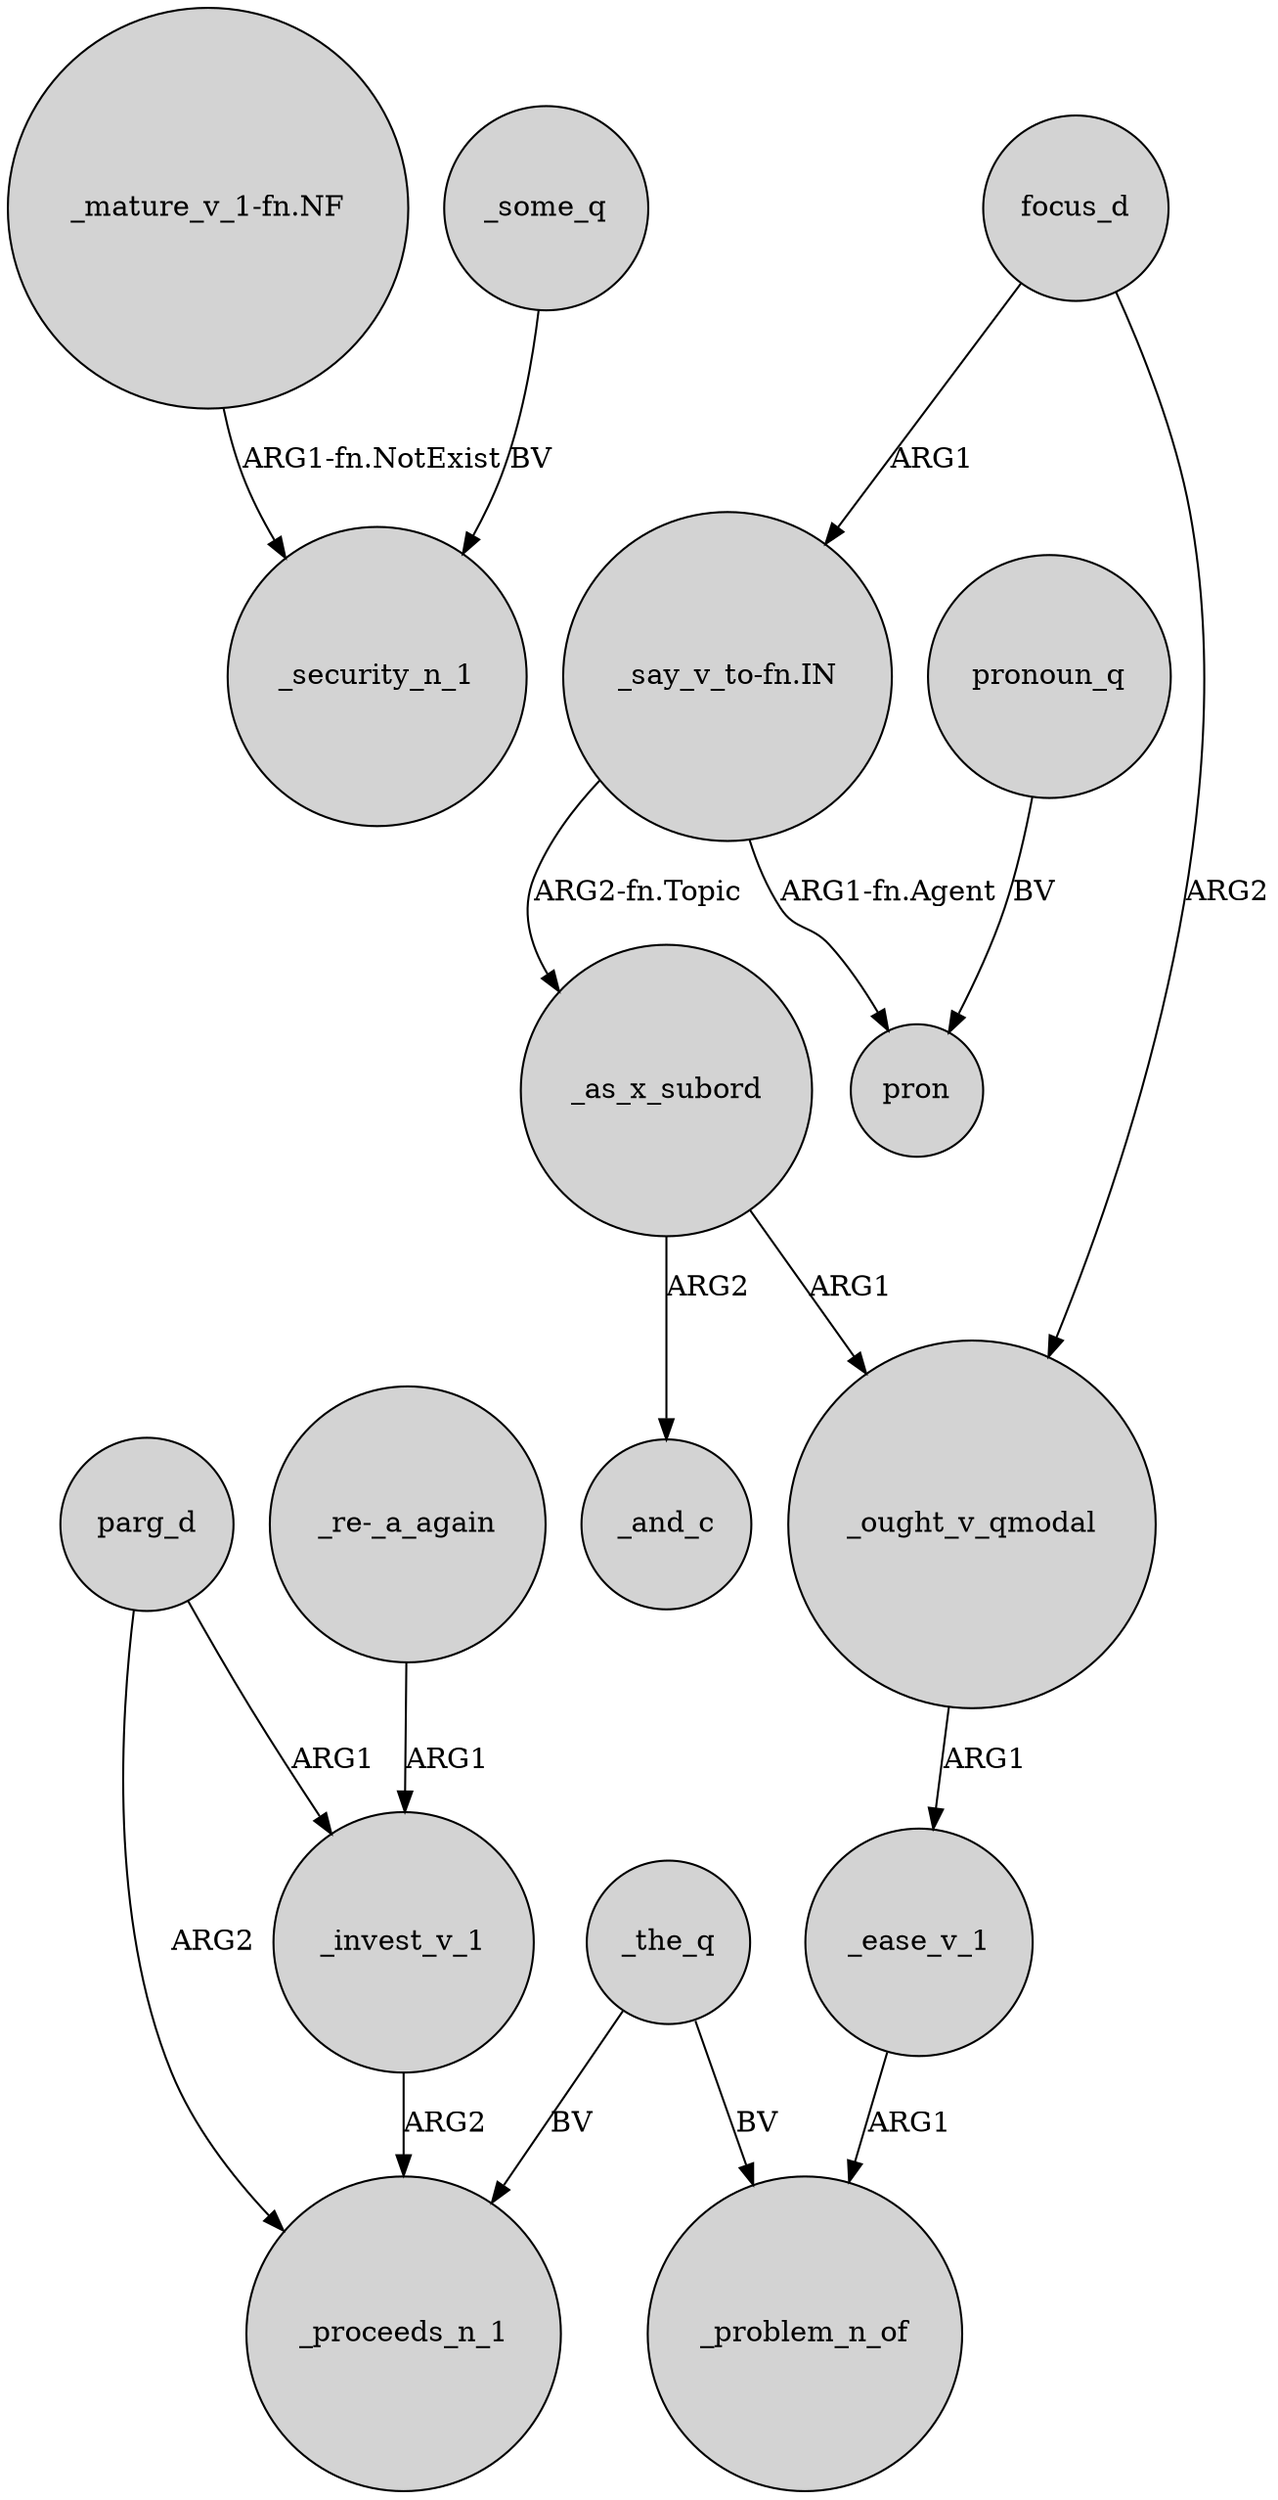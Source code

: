 digraph {
	node [shape=circle style=filled]
	"_mature_v_1-fn.NF" -> _security_n_1 [label="ARG1-fn.NotExist"]
	_invest_v_1 -> _proceeds_n_1 [label=ARG2]
	parg_d -> _invest_v_1 [label=ARG1]
	_the_q -> _proceeds_n_1 [label=BV]
	pronoun_q -> pron [label=BV]
	_as_x_subord -> _and_c [label=ARG2]
	parg_d -> _proceeds_n_1 [label=ARG2]
	_as_x_subord -> _ought_v_qmodal [label=ARG1]
	"_re-_a_again" -> _invest_v_1 [label=ARG1]
	"_say_v_to-fn.IN" -> _as_x_subord [label="ARG2-fn.Topic"]
	_some_q -> _security_n_1 [label=BV]
	focus_d -> _ought_v_qmodal [label=ARG2]
	_ought_v_qmodal -> _ease_v_1 [label=ARG1]
	focus_d -> "_say_v_to-fn.IN" [label=ARG1]
	_the_q -> _problem_n_of [label=BV]
	"_say_v_to-fn.IN" -> pron [label="ARG1-fn.Agent"]
	_ease_v_1 -> _problem_n_of [label=ARG1]
}
